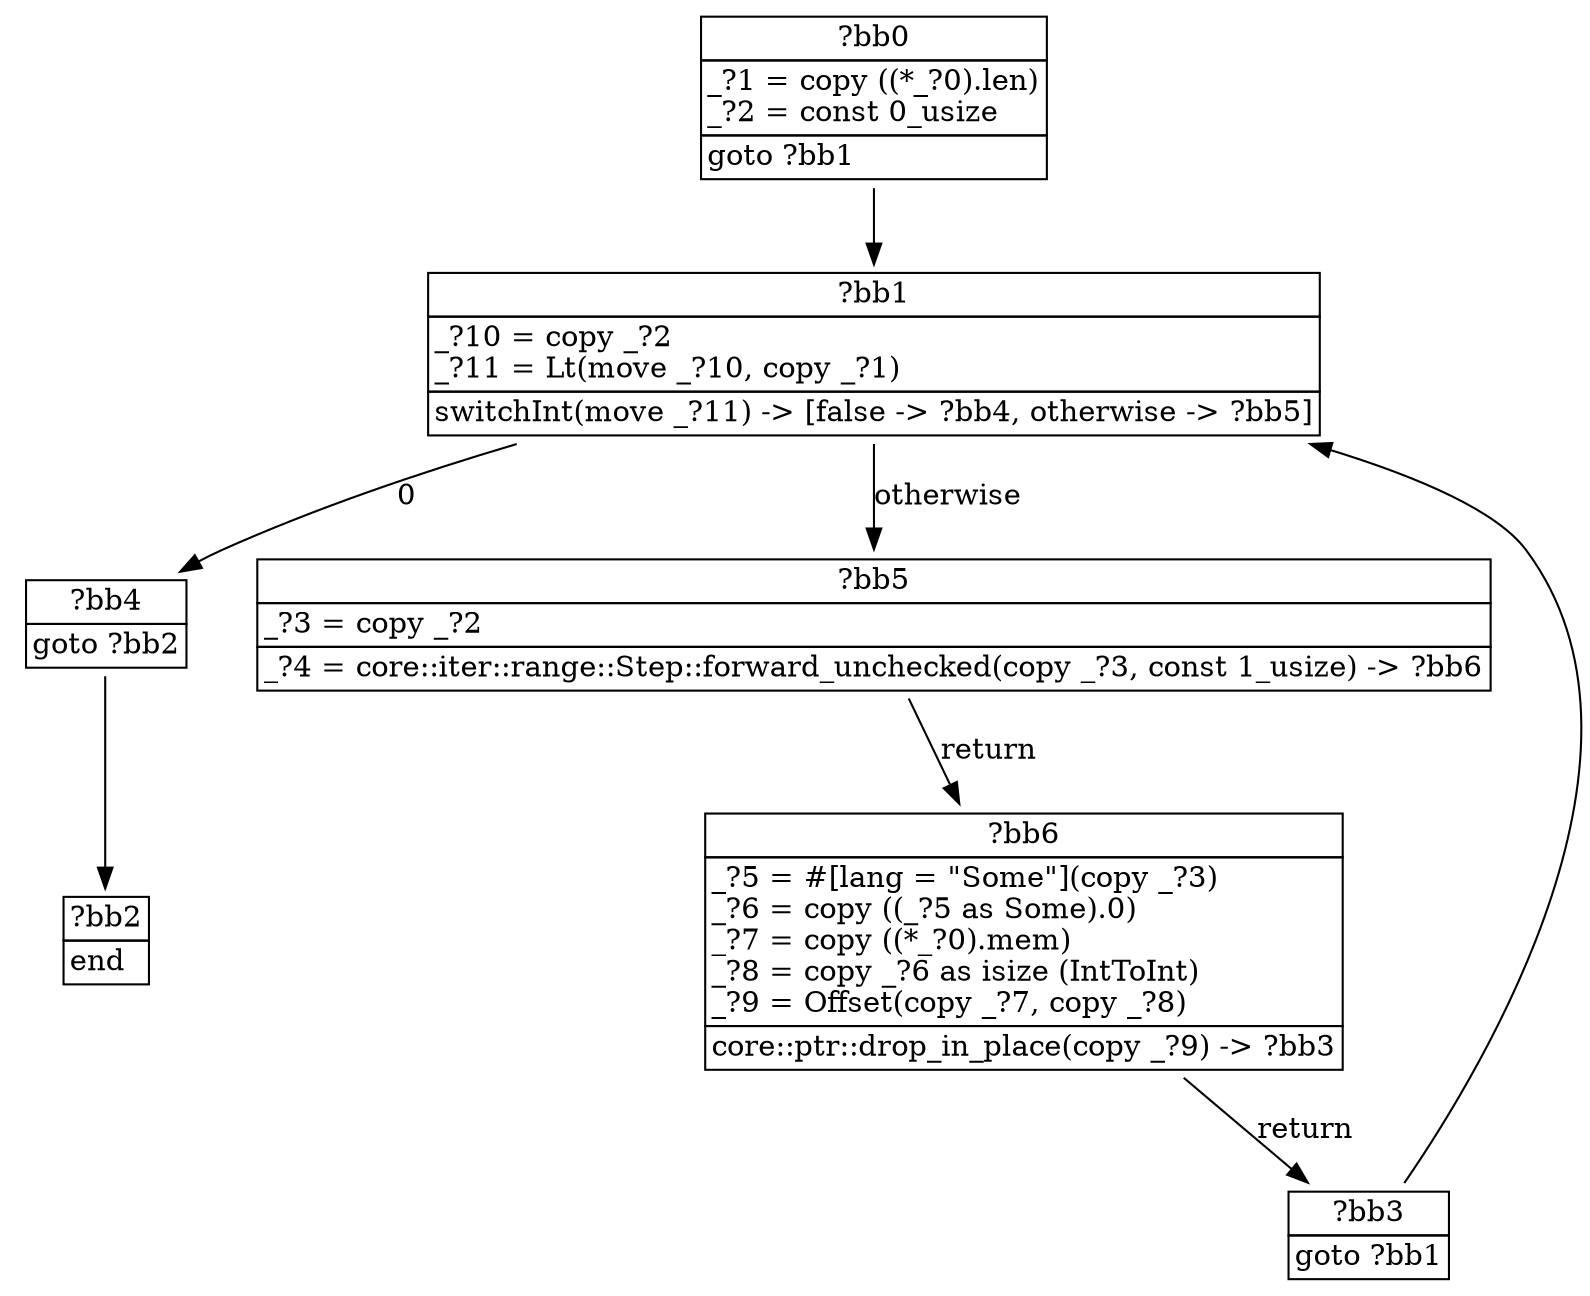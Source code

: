 digraph ControlFlowGraph {
    bb0 [shape="none", label=<<table border="0" cellborder="1" cellspacing="0"><tr><td  align="center" colspan="1">?bb0</td></tr><tr><td align="left" balign="left">_?1 = copy ((*_?0).len)<br/>_?2 = const 0_usize<br/></td></tr><tr><td align="left">goto ?bb1</td></tr></table>>];
    bb1 [shape="none", label=<<table border="0" cellborder="1" cellspacing="0"><tr><td  align="center" colspan="1">?bb1</td></tr><tr><td align="left" balign="left">_?10 = copy _?2<br/>_?11 = Lt(move _?10, copy _?1)<br/></td></tr><tr><td align="left">switchInt(move _?11) -&gt; [false -&gt; ?bb4, otherwise -&gt; ?bb5]</td></tr></table>>];
    bb2 [shape="none", label=<<table border="0" cellborder="1" cellspacing="0"><tr><td  align="center" colspan="1">?bb2</td></tr><tr><td align="left">end</td></tr></table>>];
    bb3 [shape="none", label=<<table border="0" cellborder="1" cellspacing="0"><tr><td  align="center" colspan="1">?bb3</td></tr><tr><td align="left">goto ?bb1</td></tr></table>>];
    bb4 [shape="none", label=<<table border="0" cellborder="1" cellspacing="0"><tr><td  align="center" colspan="1">?bb4</td></tr><tr><td align="left">goto ?bb2</td></tr></table>>];
    bb5 [shape="none", label=<<table border="0" cellborder="1" cellspacing="0"><tr><td  align="center" colspan="1">?bb5</td></tr><tr><td align="left" balign="left">_?3 = copy _?2<br/></td></tr><tr><td align="left">_?4 = core::iter::range::Step::forward_unchecked(copy _?3, const 1_usize) -&gt; ?bb6</td></tr></table>>];
    bb6 [shape="none", label=<<table border="0" cellborder="1" cellspacing="0"><tr><td  align="center" colspan="1">?bb6</td></tr><tr><td align="left" balign="left">_?5 = #[lang = &quot;Some&quot;](copy _?3)<br/>_?6 = copy ((_?5 as Some).0)<br/>_?7 = copy ((*_?0).mem)<br/>_?8 = copy _?6 as isize (IntToInt)<br/>_?9 = Offset(copy _?7, copy _?8)<br/></td></tr><tr><td align="left">core::ptr::drop_in_place(copy _?9) -&gt; ?bb3</td></tr></table>>];
    bb0 -> bb1 [label=""];
    bb1 -> bb4 [label="0"];
    bb1 -> bb5 [label="otherwise"];
    bb3 -> bb1 [label=""];
    bb4 -> bb2 [label=""];
    bb5 -> bb6 [label="return"];
    bb6 -> bb3 [label="return"];
}
